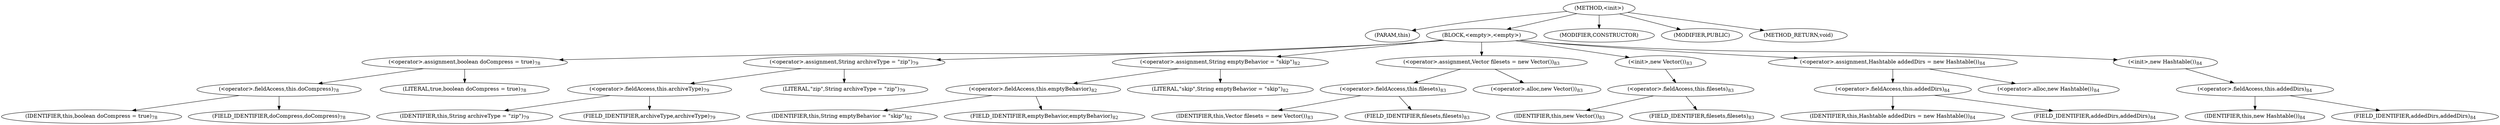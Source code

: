 digraph "&lt;init&gt;" {  
"1614" [label = <(METHOD,&lt;init&gt;)> ]
"1615" [label = <(PARAM,this)> ]
"1616" [label = <(BLOCK,&lt;empty&gt;,&lt;empty&gt;)> ]
"1617" [label = <(&lt;operator&gt;.assignment,boolean doCompress = true)<SUB>78</SUB>> ]
"1618" [label = <(&lt;operator&gt;.fieldAccess,this.doCompress)<SUB>78</SUB>> ]
"1619" [label = <(IDENTIFIER,this,boolean doCompress = true)<SUB>78</SUB>> ]
"1620" [label = <(FIELD_IDENTIFIER,doCompress,doCompress)<SUB>78</SUB>> ]
"1621" [label = <(LITERAL,true,boolean doCompress = true)<SUB>78</SUB>> ]
"1622" [label = <(&lt;operator&gt;.assignment,String archiveType = &quot;zip&quot;)<SUB>79</SUB>> ]
"1623" [label = <(&lt;operator&gt;.fieldAccess,this.archiveType)<SUB>79</SUB>> ]
"1624" [label = <(IDENTIFIER,this,String archiveType = &quot;zip&quot;)<SUB>79</SUB>> ]
"1625" [label = <(FIELD_IDENTIFIER,archiveType,archiveType)<SUB>79</SUB>> ]
"1626" [label = <(LITERAL,&quot;zip&quot;,String archiveType = &quot;zip&quot;)<SUB>79</SUB>> ]
"1627" [label = <(&lt;operator&gt;.assignment,String emptyBehavior = &quot;skip&quot;)<SUB>82</SUB>> ]
"1628" [label = <(&lt;operator&gt;.fieldAccess,this.emptyBehavior)<SUB>82</SUB>> ]
"1629" [label = <(IDENTIFIER,this,String emptyBehavior = &quot;skip&quot;)<SUB>82</SUB>> ]
"1630" [label = <(FIELD_IDENTIFIER,emptyBehavior,emptyBehavior)<SUB>82</SUB>> ]
"1631" [label = <(LITERAL,&quot;skip&quot;,String emptyBehavior = &quot;skip&quot;)<SUB>82</SUB>> ]
"1632" [label = <(&lt;operator&gt;.assignment,Vector filesets = new Vector())<SUB>83</SUB>> ]
"1633" [label = <(&lt;operator&gt;.fieldAccess,this.filesets)<SUB>83</SUB>> ]
"1634" [label = <(IDENTIFIER,this,Vector filesets = new Vector())<SUB>83</SUB>> ]
"1635" [label = <(FIELD_IDENTIFIER,filesets,filesets)<SUB>83</SUB>> ]
"1636" [label = <(&lt;operator&gt;.alloc,new Vector())<SUB>83</SUB>> ]
"1637" [label = <(&lt;init&gt;,new Vector())<SUB>83</SUB>> ]
"1638" [label = <(&lt;operator&gt;.fieldAccess,this.filesets)<SUB>83</SUB>> ]
"1639" [label = <(IDENTIFIER,this,new Vector())<SUB>83</SUB>> ]
"1640" [label = <(FIELD_IDENTIFIER,filesets,filesets)<SUB>83</SUB>> ]
"1641" [label = <(&lt;operator&gt;.assignment,Hashtable addedDirs = new Hashtable())<SUB>84</SUB>> ]
"1642" [label = <(&lt;operator&gt;.fieldAccess,this.addedDirs)<SUB>84</SUB>> ]
"1643" [label = <(IDENTIFIER,this,Hashtable addedDirs = new Hashtable())<SUB>84</SUB>> ]
"1644" [label = <(FIELD_IDENTIFIER,addedDirs,addedDirs)<SUB>84</SUB>> ]
"1645" [label = <(&lt;operator&gt;.alloc,new Hashtable())<SUB>84</SUB>> ]
"1646" [label = <(&lt;init&gt;,new Hashtable())<SUB>84</SUB>> ]
"1647" [label = <(&lt;operator&gt;.fieldAccess,this.addedDirs)<SUB>84</SUB>> ]
"1648" [label = <(IDENTIFIER,this,new Hashtable())<SUB>84</SUB>> ]
"1649" [label = <(FIELD_IDENTIFIER,addedDirs,addedDirs)<SUB>84</SUB>> ]
"1650" [label = <(MODIFIER,CONSTRUCTOR)> ]
"1651" [label = <(MODIFIER,PUBLIC)> ]
"1652" [label = <(METHOD_RETURN,void)> ]
  "1614" -> "1615" 
  "1614" -> "1616" 
  "1614" -> "1650" 
  "1614" -> "1651" 
  "1614" -> "1652" 
  "1616" -> "1617" 
  "1616" -> "1622" 
  "1616" -> "1627" 
  "1616" -> "1632" 
  "1616" -> "1637" 
  "1616" -> "1641" 
  "1616" -> "1646" 
  "1617" -> "1618" 
  "1617" -> "1621" 
  "1618" -> "1619" 
  "1618" -> "1620" 
  "1622" -> "1623" 
  "1622" -> "1626" 
  "1623" -> "1624" 
  "1623" -> "1625" 
  "1627" -> "1628" 
  "1627" -> "1631" 
  "1628" -> "1629" 
  "1628" -> "1630" 
  "1632" -> "1633" 
  "1632" -> "1636" 
  "1633" -> "1634" 
  "1633" -> "1635" 
  "1637" -> "1638" 
  "1638" -> "1639" 
  "1638" -> "1640" 
  "1641" -> "1642" 
  "1641" -> "1645" 
  "1642" -> "1643" 
  "1642" -> "1644" 
  "1646" -> "1647" 
  "1647" -> "1648" 
  "1647" -> "1649" 
}
